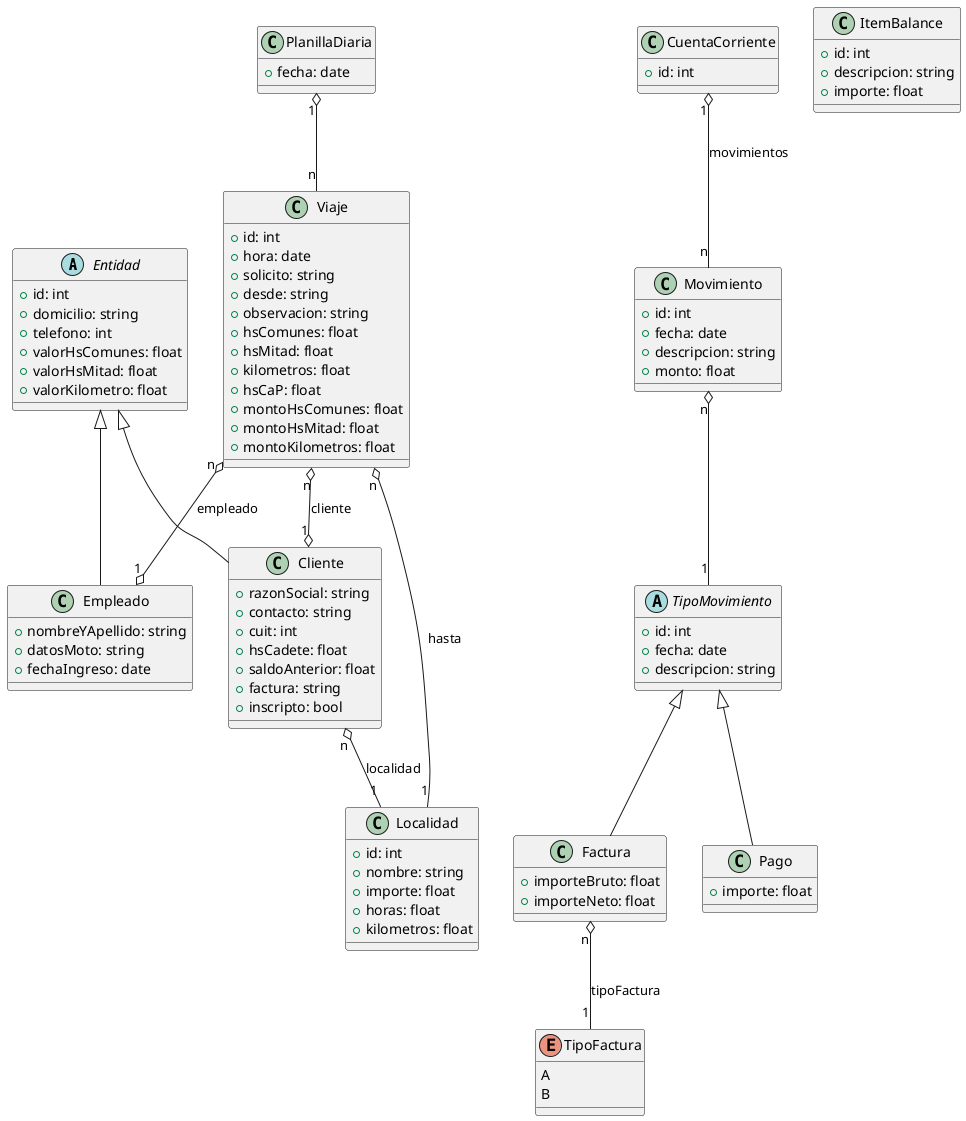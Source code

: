 @startuml

Entidad <|-- Empleado
Entidad <|-- Cliente

TipoMovimiento <|-- Factura
TipoMovimiento <|-- Pago


Viaje "n" o-- "1" Localidad :hasta
Viaje "n" o--o "1" Cliente :cliente
Viaje "n" o--o "1" Empleado :empleado

PlanillaDiaria "1" o-- "n" Viaje
Cliente "n" o-- "1" Localidad :localidad

Factura "n" o-- "1" TipoFactura :tipoFactura

CuentaCorriente "1" o-- "n" Movimiento :movimientos

Movimiento "n" o-- "1" TipoMovimiento

class PlanillaDiaria{
      + fecha: date
}

abstract Entidad{
      + id: int
      + domicilio: string
      + telefono: int
      + valorHsComunes: float
      + valorHsMitad: float
      + valorKilometro: float
    }

class Empleado{
      + nombreYApellido: string
      + datosMoto: string
      + fechaIngreso: date
    }

class Cliente {
      + razonSocial: string
      + contacto: string
      + cuit: int
      + hsCadete: float
      + saldoAnterior: float
      + factura: string
      + inscripto: bool
    }

class Localidad {
      + id: int
      + nombre: string
      + importe: float
      + horas: float
      + kilometros: float
}


class Viaje {
      + id: int
      + hora: date
      + solicito: string
      + desde: string
      + observacion: string
      + hsComunes: float
      + hsMitad: float
      + kilometros: float
      + hsCaP: float
      + montoHsComunes: float
      + montoHsMitad: float
      + montoKilometros: float
}

class CuentaCorriente {
      + id: int
}

class Movimiento {
      + id: int
      + fecha: date
      + descripcion: string
      + monto: float

}

abstract TipoMovimiento {
      + id: int
      + fecha: date
      + descripcion: string
}

class Factura {
      + importeBruto: float
      + importeNeto: float
}

class Pago {
      + importe: float
}

enum TipoFactura {
       A
       B
}

class ItemBalance {
      + id: int
      + descripcion: string
      + importe: float
}



@enduml